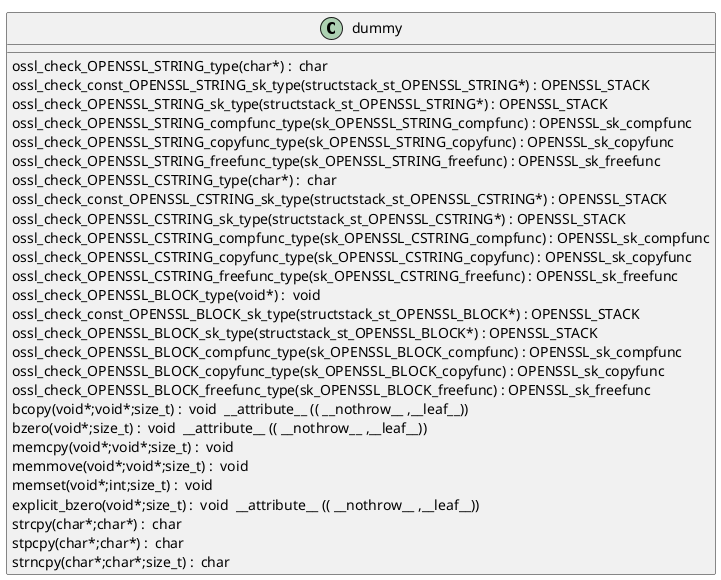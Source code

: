 @startuml
!pragma layout smetana
class dummy {
ossl_check_OPENSSL_STRING_type(char*) :  char  [[[./../../.././qc/crypto/ec/ecdsa_vrf.c.html#439]]]
ossl_check_const_OPENSSL_STRING_sk_type(structstack_st_OPENSSL_STRING*) : OPENSSL_STACK [[[./../../.././qc/crypto/ec/ecdsa_vrf.c.html#439]]]
ossl_check_OPENSSL_STRING_sk_type(structstack_st_OPENSSL_STRING*) : OPENSSL_STACK [[[./../../.././qc/crypto/ec/ecdsa_vrf.c.html#439]]]
ossl_check_OPENSSL_STRING_compfunc_type(sk_OPENSSL_STRING_compfunc) : OPENSSL_sk_compfunc [[[./../../.././qc/crypto/ec/ecdsa_vrf.c.html#439]]]
ossl_check_OPENSSL_STRING_copyfunc_type(sk_OPENSSL_STRING_copyfunc) : OPENSSL_sk_copyfunc [[[./../../.././qc/crypto/ec/ecdsa_vrf.c.html#439]]]
ossl_check_OPENSSL_STRING_freefunc_type(sk_OPENSSL_STRING_freefunc) : OPENSSL_sk_freefunc [[[./../../.././qc/crypto/ec/ecdsa_vrf.c.html#439]]]
ossl_check_OPENSSL_CSTRING_type(char*) :  char  [[[./../../.././qc/crypto/ec/ecdsa_vrf.c.html#441]]]
ossl_check_const_OPENSSL_CSTRING_sk_type(structstack_st_OPENSSL_CSTRING*) : OPENSSL_STACK [[[./../../.././qc/crypto/ec/ecdsa_vrf.c.html#441]]]
ossl_check_OPENSSL_CSTRING_sk_type(structstack_st_OPENSSL_CSTRING*) : OPENSSL_STACK [[[./../../.././qc/crypto/ec/ecdsa_vrf.c.html#441]]]
ossl_check_OPENSSL_CSTRING_compfunc_type(sk_OPENSSL_CSTRING_compfunc) : OPENSSL_sk_compfunc [[[./../../.././qc/crypto/ec/ecdsa_vrf.c.html#441]]]
ossl_check_OPENSSL_CSTRING_copyfunc_type(sk_OPENSSL_CSTRING_copyfunc) : OPENSSL_sk_copyfunc [[[./../../.././qc/crypto/ec/ecdsa_vrf.c.html#441]]]
ossl_check_OPENSSL_CSTRING_freefunc_type(sk_OPENSSL_CSTRING_freefunc) : OPENSSL_sk_freefunc [[[./../../.././qc/crypto/ec/ecdsa_vrf.c.html#441]]]
ossl_check_OPENSSL_BLOCK_type(void*) :  void  [[[./../../.././qc/crypto/ec/ecdsa_vrf.c.html#444]]]
ossl_check_const_OPENSSL_BLOCK_sk_type(structstack_st_OPENSSL_BLOCK*) : OPENSSL_STACK [[[./../../.././qc/crypto/ec/ecdsa_vrf.c.html#444]]]
ossl_check_OPENSSL_BLOCK_sk_type(structstack_st_OPENSSL_BLOCK*) : OPENSSL_STACK [[[./../../.././qc/crypto/ec/ecdsa_vrf.c.html#444]]]
ossl_check_OPENSSL_BLOCK_compfunc_type(sk_OPENSSL_BLOCK_compfunc) : OPENSSL_sk_compfunc [[[./../../.././qc/crypto/ec/ecdsa_vrf.c.html#444]]]
ossl_check_OPENSSL_BLOCK_copyfunc_type(sk_OPENSSL_BLOCK_copyfunc) : OPENSSL_sk_copyfunc [[[./../../.././qc/crypto/ec/ecdsa_vrf.c.html#444]]]
ossl_check_OPENSSL_BLOCK_freefunc_type(sk_OPENSSL_BLOCK_freefunc) : OPENSSL_sk_freefunc [[[./../../.././qc/crypto/ec/ecdsa_vrf.c.html#444]]]
bcopy(void*;void*;size_t) :  void  __attribute__ (( __nothrow__ ,__leaf__)) [[[./../../.././qc/crypto/ec/ecdsa_vrf.c.html#891]]]
bzero(void*;size_t) :  void  __attribute__ (( __nothrow__ ,__leaf__)) [[[./../../.././qc/crypto/ec/ecdsa_vrf.c.html#898]]]
memcpy(void*;void*;size_t) :  void  [[[./../../.././qc/crypto/ec/ecdsa_vrf.c.html#939]]]
memmove(void*;void*;size_t) :  void  [[[./../../.././qc/crypto/ec/ecdsa_vrf.c.html#947]]]
memset(void*;int;size_t) :  void  [[[./../../.././qc/crypto/ec/ecdsa_vrf.c.html#954]]]
explicit_bzero(void*;size_t) :  void  __attribute__ (( __nothrow__ ,__leaf__)) [[[./../../.././qc/crypto/ec/ecdsa_vrf.c.html#967]]]
strcpy(char*;char*) :  char  [[[./../../.././qc/crypto/ec/ecdsa_vrf.c.html#974]]]
stpcpy(char*;char*) :  char  [[[./../../.././qc/crypto/ec/ecdsa_vrf.c.html#981]]]
strncpy(char*;char*;size_t) :  char  [[[./../../.././qc/crypto/ec/ecdsa_vrf.c.html#989]]]
} 
@enduml
